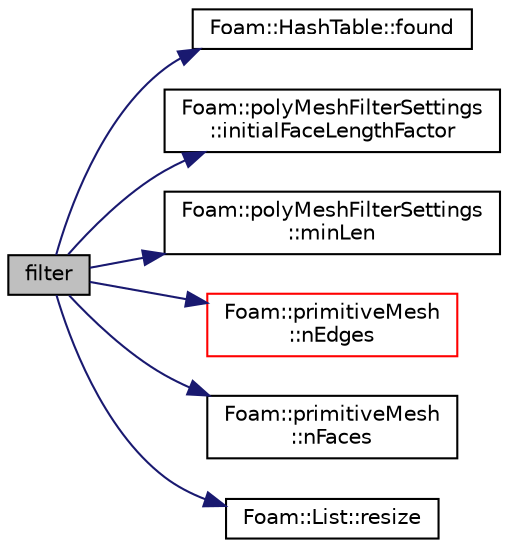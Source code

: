 digraph "filter"
{
  bgcolor="transparent";
  edge [fontname="Helvetica",fontsize="10",labelfontname="Helvetica",labelfontsize="10"];
  node [fontname="Helvetica",fontsize="10",shape=record];
  rankdir="LR";
  Node599 [label="filter",height=0.2,width=0.4,color="black", fillcolor="grey75", style="filled", fontcolor="black"];
  Node599 -> Node600 [color="midnightblue",fontsize="10",style="solid",fontname="Helvetica"];
  Node600 [label="Foam::HashTable::found",height=0.2,width=0.4,color="black",URL="$a26841.html#a9a7a02c333e3e98344a1e5b891c4d985",tooltip="Return true if hashedEntry is found in table. "];
  Node599 -> Node601 [color="midnightblue",fontsize="10",style="solid",fontname="Helvetica"];
  Node601 [label="Foam::polyMeshFilterSettings\l::initialFaceLengthFactor",height=0.2,width=0.4,color="black",URL="$a22361.html#a66db24de261ea3db82f23cca708a9169"];
  Node599 -> Node602 [color="midnightblue",fontsize="10",style="solid",fontname="Helvetica"];
  Node602 [label="Foam::polyMeshFilterSettings\l::minLen",height=0.2,width=0.4,color="black",URL="$a22361.html#a1200f9bd6d6516158e2fc93c1507ce19"];
  Node599 -> Node603 [color="midnightblue",fontsize="10",style="solid",fontname="Helvetica"];
  Node603 [label="Foam::primitiveMesh\l::nEdges",height=0.2,width=0.4,color="red",URL="$a28685.html#a086513bcff1a3f1684e1a3879dd90deb"];
  Node599 -> Node606 [color="midnightblue",fontsize="10",style="solid",fontname="Helvetica"];
  Node606 [label="Foam::primitiveMesh\l::nFaces",height=0.2,width=0.4,color="black",URL="$a28685.html#abe602c985a3c9ffa67176e969e77ca6f"];
  Node599 -> Node607 [color="midnightblue",fontsize="10",style="solid",fontname="Helvetica"];
  Node607 [label="Foam::List::resize",height=0.2,width=0.4,color="black",URL="$a26833.html#a4eb7a78f8b52136a8668d0e785dace04",tooltip="Alias for setSize(const label) "];
}
